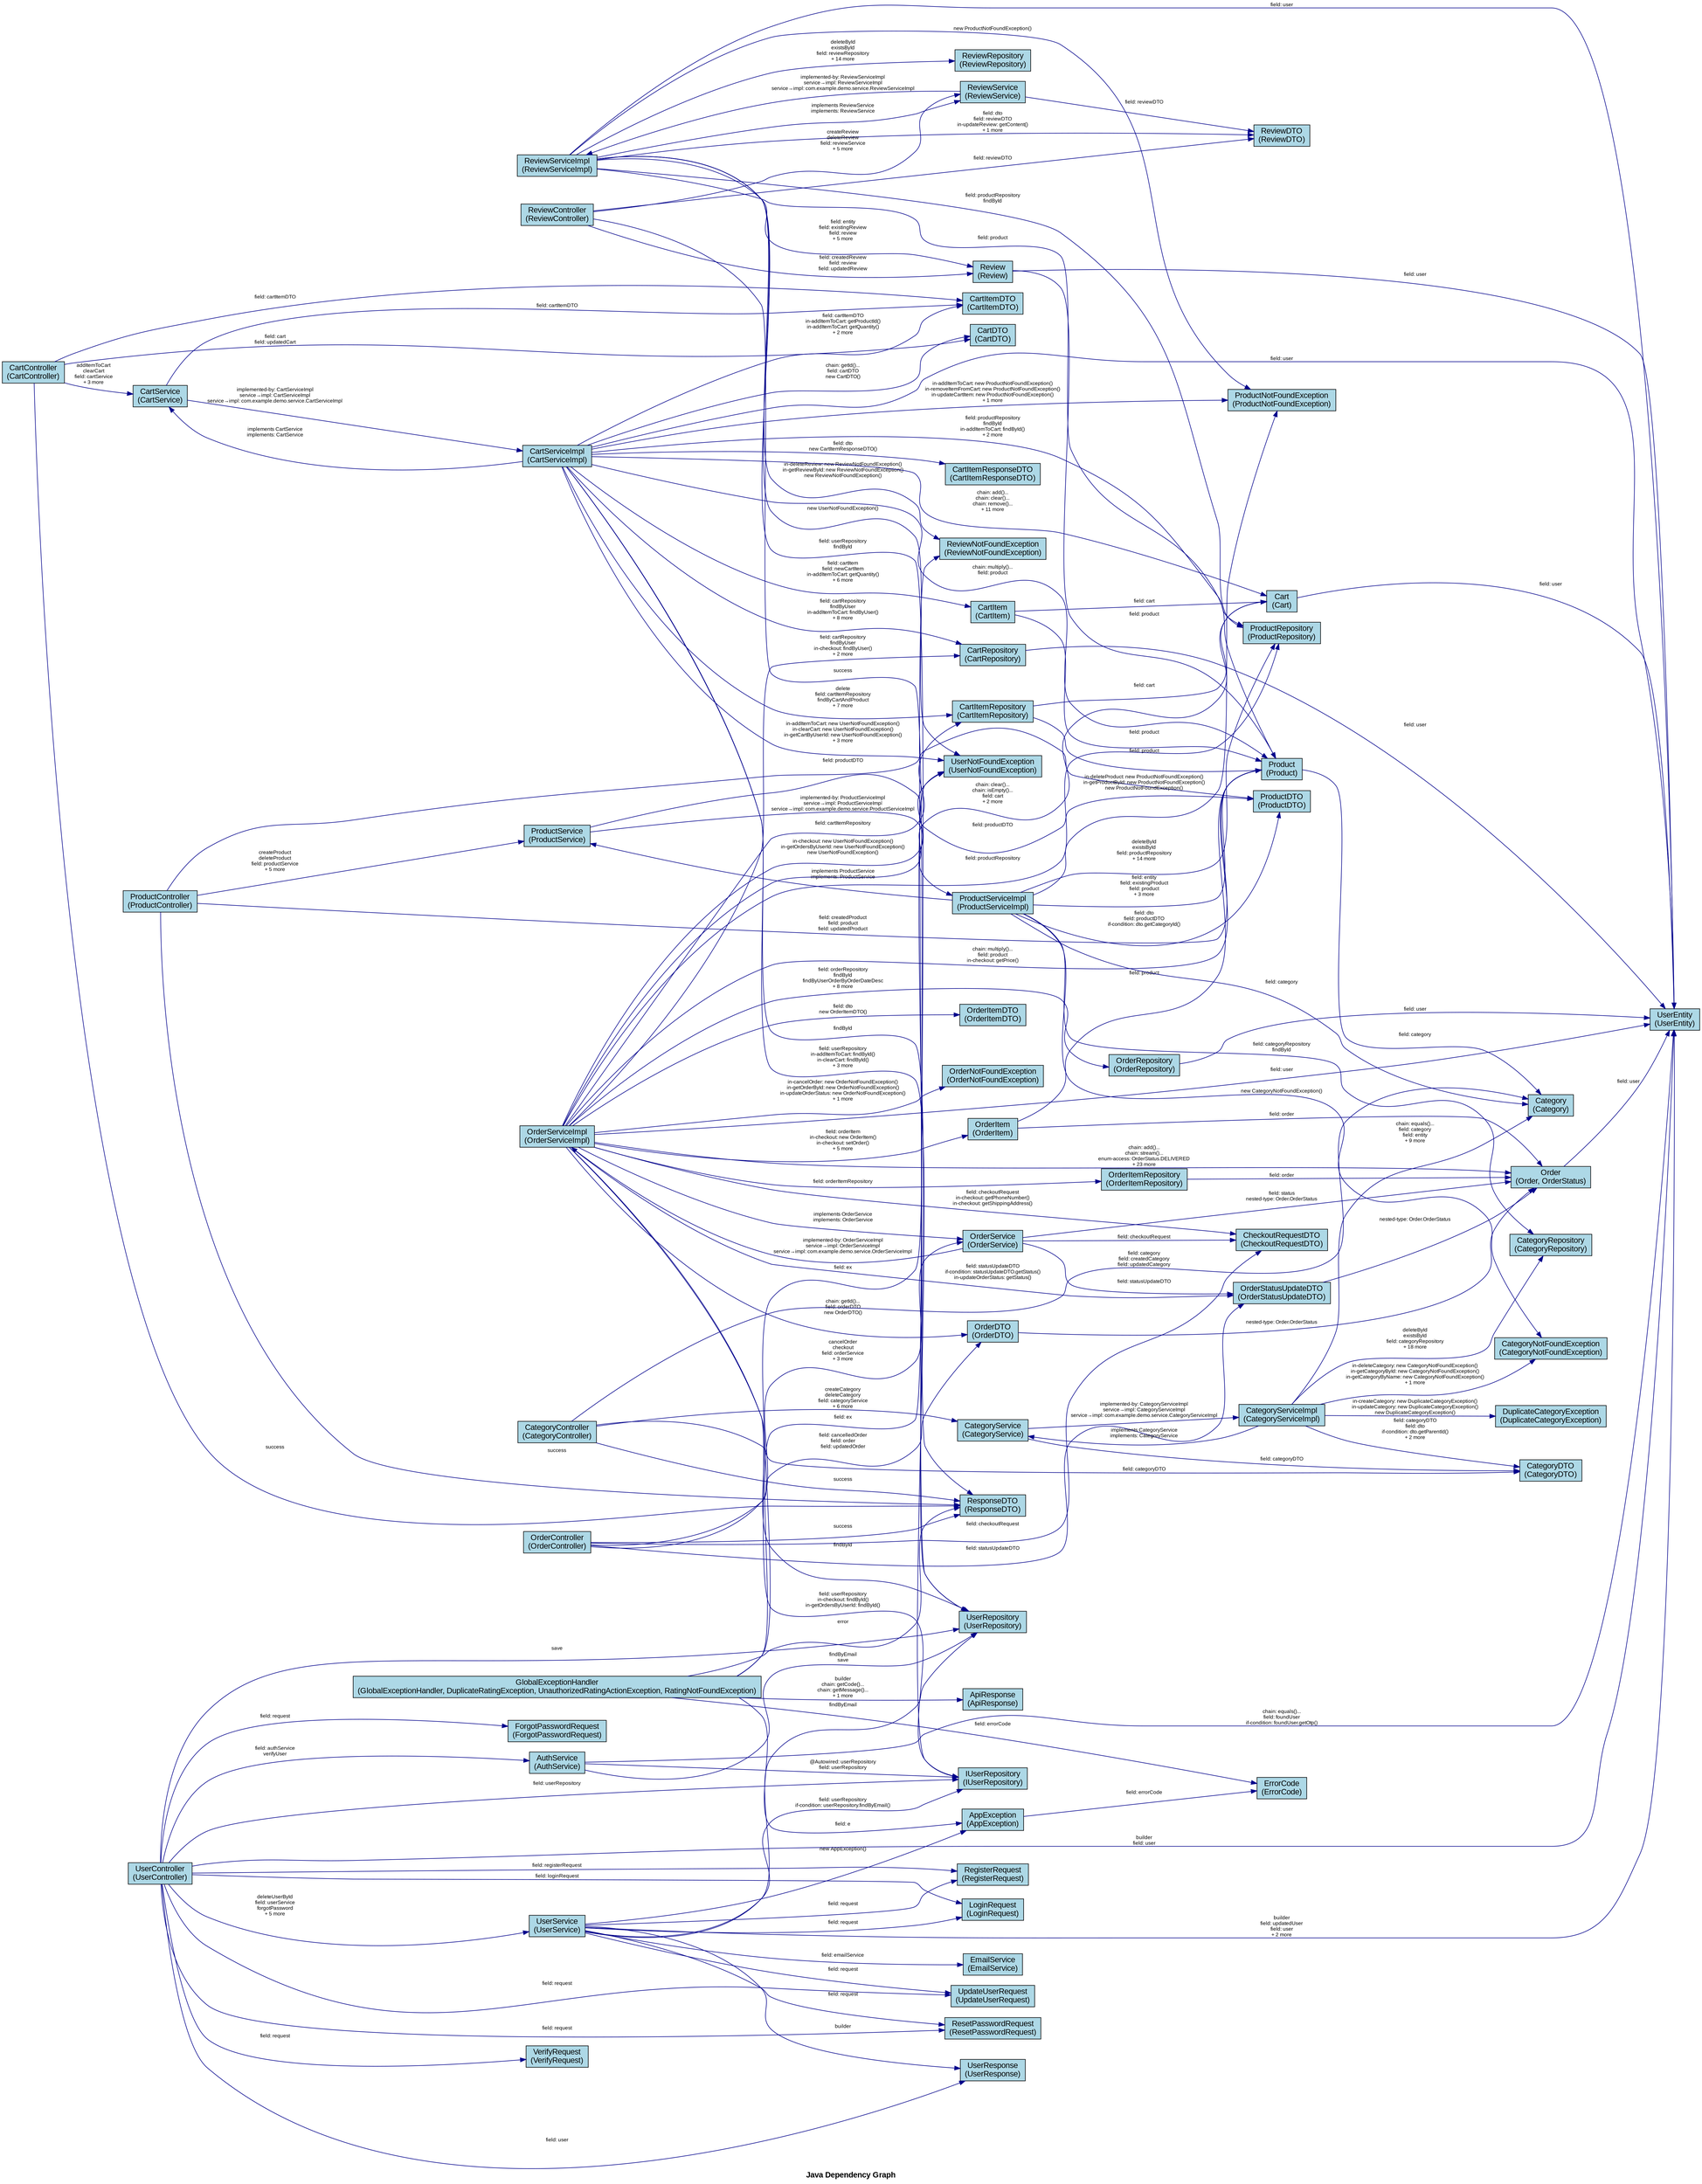 digraph JavaDependencies {
    rankdir=LR;
    node [shape=box, style=filled, fillcolor=lightblue, fontname="Arial"];
    edge [fontname="Arial", fontsize=9, color=darkblue];
    graph [fontname="Arial Bold", fontsize=14, label="Java Dependency Graph"];

    "ProductController" [label="ProductController\n(ProductController)", URL="javascript:showNodeInfo('ProductController')", fillcolor="lightblue"];
    "VerifyRequest" [label="VerifyRequest\n(VerifyRequest)", URL="javascript:showNodeInfo('VerifyRequest')", fillcolor="lightblue"];
    "ReviewServiceImpl" [label="ReviewServiceImpl\n(ReviewServiceImpl)", URL="javascript:showNodeInfo('ReviewServiceImpl')", fillcolor="lightblue"];
    "ApiResponse" [label="ApiResponse\n(ApiResponse)", URL="javascript:showNodeInfo('ApiResponse')", fillcolor="lightblue"];
    "CategoryDTO" [label="CategoryDTO\n(CategoryDTO)", URL="javascript:showNodeInfo('CategoryDTO')", fillcolor="lightblue"];
    "EmailService" [label="EmailService\n(EmailService)", URL="javascript:showNodeInfo('EmailService')", fillcolor="lightblue"];
    "ReviewDTO" [label="ReviewDTO\n(ReviewDTO)", URL="javascript:showNodeInfo('ReviewDTO')", fillcolor="lightblue"];
    "CartController" [label="CartController\n(CartController)", URL="javascript:showNodeInfo('CartController')", fillcolor="lightblue"];
    "CartServiceImpl" [label="CartServiceImpl\n(CartServiceImpl)", URL="javascript:showNodeInfo('CartServiceImpl')", fillcolor="lightblue"];
    "CartDTO" [label="CartDTO\n(CartDTO)", URL="javascript:showNodeInfo('CartDTO')", fillcolor="lightblue"];
    "CartRepository" [label="CartRepository\n(CartRepository)", URL="javascript:showNodeInfo('CartRepository')", fillcolor="lightblue"];
    "CartItem" [label="CartItem\n(CartItem)", URL="javascript:showNodeInfo('CartItem')", fillcolor="lightblue"];
    "OrderRepository" [label="OrderRepository\n(OrderRepository)", URL="javascript:showNodeInfo('OrderRepository')", fillcolor="lightblue"];
    "CartItemDTO" [label="CartItemDTO\n(CartItemDTO)", URL="javascript:showNodeInfo('CartItemDTO')", fillcolor="lightblue"];
    "ProductDTO" [label="ProductDTO\n(ProductDTO)", URL="javascript:showNodeInfo('ProductDTO')", fillcolor="lightblue"];
    "UserService" [label="UserService\n(UserService)", URL="javascript:showNodeInfo('UserService')", fillcolor="lightblue"];
    "OrderItem" [label="OrderItem\n(OrderItem)", URL="javascript:showNodeInfo('OrderItem')", fillcolor="lightblue"];
    "UpdateUserRequest" [label="UpdateUserRequest\n(UpdateUserRequest)", URL="javascript:showNodeInfo('UpdateUserRequest')", fillcolor="lightblue"];
    "ProductServiceImpl" [label="ProductServiceImpl\n(ProductServiceImpl)", URL="javascript:showNodeInfo('ProductServiceImpl')", fillcolor="lightblue"];
    "ForgotPasswordRequest" [label="ForgotPasswordRequest\n(ForgotPasswordRequest)", URL="javascript:showNodeInfo('ForgotPasswordRequest')", fillcolor="lightblue"];
    "ProductService" [label="ProductService\n(ProductService)", URL="javascript:showNodeInfo('ProductService')", fillcolor="lightblue"];
    "CheckoutRequestDTO" [label="CheckoutRequestDTO\n(CheckoutRequestDTO)", URL="javascript:showNodeInfo('CheckoutRequestDTO')", fillcolor="lightblue"];
    "AuthService" [label="AuthService\n(AuthService)", URL="javascript:showNodeInfo('AuthService')", fillcolor="lightblue"];
    "ProductRepository" [label="ProductRepository\n(ProductRepository)", URL="javascript:showNodeInfo('ProductRepository')", fillcolor="lightblue"];
    "OrderDTO" [label="OrderDTO\n(OrderDTO)", URL="javascript:showNodeInfo('OrderDTO')", fillcolor="lightblue"];
    "CartItemRepository" [label="CartItemRepository\n(CartItemRepository)", URL="javascript:showNodeInfo('CartItemRepository')", fillcolor="lightblue"];
    "ResponseDTO" [label="ResponseDTO\n(ResponseDTO)", URL="javascript:showNodeInfo('ResponseDTO')", fillcolor="lightblue"];
    "ProductNotFoundException" [label="ProductNotFoundException\n(ProductNotFoundException)", URL="javascript:showNodeInfo('ProductNotFoundException')", fillcolor="lightblue"];
    "OrderItemDTO" [label="OrderItemDTO\n(OrderItemDTO)", URL="javascript:showNodeInfo('OrderItemDTO')", fillcolor="lightblue"];
    "Review" [label="Review\n(Review)", URL="javascript:showNodeInfo('Review')", fillcolor="lightblue"];
    "GlobalExceptionHandler" [label="GlobalExceptionHandler\n(GlobalExceptionHandler, DuplicateRatingException, UnauthorizedRatingActionException, RatingNotFoundException)", URL="javascript:showNodeInfo('GlobalExceptionHandler')", fillcolor="lightblue"];
    "UserNotFoundException" [label="UserNotFoundException\n(UserNotFoundException)", URL="javascript:showNodeInfo('UserNotFoundException')", fillcolor="lightblue"];
    "OrderServiceImpl" [label="OrderServiceImpl\n(OrderServiceImpl)", URL="javascript:showNodeInfo('OrderServiceImpl')", fillcolor="lightblue"];
    "ReviewRepository" [label="ReviewRepository\n(ReviewRepository)", URL="javascript:showNodeInfo('ReviewRepository')", fillcolor="lightblue"];
    "Category" [label="Category\n(Category)", URL="javascript:showNodeInfo('Category')", fillcolor="lightblue"];
    "Order" [label="Order\n(Order, OrderStatus)", URL="javascript:showNodeInfo('Order')", fillcolor="lightblue"];
    "OrderNotFoundException" [label="OrderNotFoundException\n(OrderNotFoundException)", URL="javascript:showNodeInfo('OrderNotFoundException')", fillcolor="lightblue"];
    "ReviewNotFoundException" [label="ReviewNotFoundException\n(ReviewNotFoundException)", URL="javascript:showNodeInfo('ReviewNotFoundException')", fillcolor="lightblue"];
    "ErrorCode" [label="ErrorCode\n(ErrorCode)", URL="javascript:showNodeInfo('ErrorCode')", fillcolor="lightblue"];
    "DuplicateCategoryException" [label="DuplicateCategoryException\n(DuplicateCategoryException)", URL="javascript:showNodeInfo('DuplicateCategoryException')", fillcolor="lightblue"];
    "CategoryService" [label="CategoryService\n(CategoryService)", URL="javascript:showNodeInfo('CategoryService')", fillcolor="lightblue"];
    "IUserRepository" [label="IUserRepository\n(IUserRepository)", URL="javascript:showNodeInfo('IUserRepository')", fillcolor="lightblue"];
    "CartItemResponseDTO" [label="CartItemResponseDTO\n(CartItemResponseDTO)", URL="javascript:showNodeInfo('CartItemResponseDTO')", fillcolor="lightblue"];
    "ReviewService" [label="ReviewService\n(ReviewService)", URL="javascript:showNodeInfo('ReviewService')", fillcolor="lightblue"];
    "OrderStatusUpdateDTO" [label="OrderStatusUpdateDTO\n(OrderStatusUpdateDTO)", URL="javascript:showNodeInfo('OrderStatusUpdateDTO')", fillcolor="lightblue"];
    "RegisterRequest" [label="RegisterRequest\n(RegisterRequest)", URL="javascript:showNodeInfo('RegisterRequest')", fillcolor="lightblue"];
    "Cart" [label="Cart\n(Cart)", URL="javascript:showNodeInfo('Cart')", fillcolor="lightblue"];
    "ReviewController" [label="ReviewController\n(ReviewController)", URL="javascript:showNodeInfo('ReviewController')", fillcolor="lightblue"];
    "Product" [label="Product\n(Product)", URL="javascript:showNodeInfo('Product')", fillcolor="lightblue"];
    "UserEntity" [label="UserEntity\n(UserEntity)", URL="javascript:showNodeInfo('UserEntity')", fillcolor="lightblue"];
    "LoginRequest" [label="LoginRequest\n(LoginRequest)", URL="javascript:showNodeInfo('LoginRequest')", fillcolor="lightblue"];
    "OrderController" [label="OrderController\n(OrderController)", URL="javascript:showNodeInfo('OrderController')", fillcolor="lightblue"];
    "CategoryController" [label="CategoryController\n(CategoryController)", URL="javascript:showNodeInfo('CategoryController')", fillcolor="lightblue"];
    "CategoryServiceImpl" [label="CategoryServiceImpl\n(CategoryServiceImpl)", URL="javascript:showNodeInfo('CategoryServiceImpl')", fillcolor="lightblue"];
    "ResetPasswordRequest" [label="ResetPasswordRequest\n(ResetPasswordRequest)", URL="javascript:showNodeInfo('ResetPasswordRequest')", fillcolor="lightblue"];
    "OrderItemRepository" [label="OrderItemRepository\n(OrderItemRepository)", URL="javascript:showNodeInfo('OrderItemRepository')", fillcolor="lightblue"];
    "CategoryNotFoundException" [label="CategoryNotFoundException\n(CategoryNotFoundException)", URL="javascript:showNodeInfo('CategoryNotFoundException')", fillcolor="lightblue"];
    "UserController" [label="UserController\n(UserController)", URL="javascript:showNodeInfo('UserController')", fillcolor="lightblue"];
    "CartService" [label="CartService\n(CartService)", URL="javascript:showNodeInfo('CartService')", fillcolor="lightblue"];
    "OrderService" [label="OrderService\n(OrderService)", URL="javascript:showNodeInfo('OrderService')", fillcolor="lightblue"];
    "UserResponse" [label="UserResponse\n(UserResponse)", URL="javascript:showNodeInfo('UserResponse')", fillcolor="lightblue"];
    "AppException" [label="AppException\n(AppException)", URL="javascript:showNodeInfo('AppException')", fillcolor="lightblue"];
    "CategoryRepository" [label="CategoryRepository\n(CategoryRepository)", URL="javascript:showNodeInfo('CategoryRepository')", fillcolor="lightblue"];
    "UserRepository" [label="UserRepository\n(UserRepository)", URL="javascript:showNodeInfo('UserRepository')", fillcolor="lightblue"];

    // Dependencies with method calls
    "CartController" -> "ResponseDTO" [label="success", URL="javascript:showEdgeInfo('CartController', 'ResponseDTO')"];
    "CartController" -> "CartService" [label="addItemToCart\nclearCart\nfield: cartService\n+ 3 more", URL="javascript:showEdgeInfo('CartController', 'CartService')"];
    "CartController" -> "CartDTO" [label="field: cart\nfield: updatedCart", URL="javascript:showEdgeInfo('CartController', 'CartDTO')"];
    "CartController" -> "CartItemDTO" [label="field: cartItemDTO", URL="javascript:showEdgeInfo('CartController', 'CartItemDTO')"];
    "CategoryController" -> "ResponseDTO" [label="success", URL="javascript:showEdgeInfo('CategoryController', 'ResponseDTO')"];
    "CategoryController" -> "CategoryService" [label="createCategory\ndeleteCategory\nfield: categoryService\n+ 6 more", URL="javascript:showEdgeInfo('CategoryController', 'CategoryService')"];
    "CategoryController" -> "Category" [label="field: category\nfield: createdCategory\nfield: updatedCategory", URL="javascript:showEdgeInfo('CategoryController', 'Category')"];
    "CategoryController" -> "CategoryDTO" [label="field: categoryDTO", URL="javascript:showEdgeInfo('CategoryController', 'CategoryDTO')"];
    "OrderController" -> "ResponseDTO" [label="success", URL="javascript:showEdgeInfo('OrderController', 'ResponseDTO')"];
    "OrderController" -> "OrderService" [label="cancelOrder\ncheckout\nfield: orderService\n+ 3 more", URL="javascript:showEdgeInfo('OrderController', 'OrderService')"];
    "OrderController" -> "OrderDTO" [label="field: cancelledOrder\nfield: order\nfield: updatedOrder", URL="javascript:showEdgeInfo('OrderController', 'OrderDTO')"];
    "OrderController" -> "CheckoutRequestDTO" [label="field: checkoutRequest", URL="javascript:showEdgeInfo('OrderController', 'CheckoutRequestDTO')"];
    "OrderController" -> "OrderStatusUpdateDTO" [label="field: statusUpdateDTO", URL="javascript:showEdgeInfo('OrderController', 'OrderStatusUpdateDTO')"];
    "ProductController" -> "ResponseDTO" [label="success", URL="javascript:showEdgeInfo('ProductController', 'ResponseDTO')"];
    "ProductController" -> "ProductService" [label="createProduct\ndeleteProduct\nfield: productService\n+ 5 more", URL="javascript:showEdgeInfo('ProductController', 'ProductService')"];
    "ProductController" -> "Product" [label="field: createdProduct\nfield: product\nfield: updatedProduct", URL="javascript:showEdgeInfo('ProductController', 'Product')"];
    "ProductController" -> "ProductDTO" [label="field: productDTO", URL="javascript:showEdgeInfo('ProductController', 'ProductDTO')"];
    "ReviewController" -> "ResponseDTO" [label="success", URL="javascript:showEdgeInfo('ReviewController', 'ResponseDTO')"];
    "ReviewController" -> "ReviewService" [label="createReview\ndeleteReview\nfield: reviewService\n+ 5 more", URL="javascript:showEdgeInfo('ReviewController', 'ReviewService')"];
    "ReviewController" -> "Review" [label="field: createdReview\nfield: review\nfield: updatedReview", URL="javascript:showEdgeInfo('ReviewController', 'Review')"];
    "ReviewController" -> "ReviewDTO" [label="field: reviewDTO", URL="javascript:showEdgeInfo('ReviewController', 'ReviewDTO')"];
    "UserController" -> "UserEntity" [label="builder\nfield: user", URL="javascript:showEdgeInfo('UserController', 'UserEntity')"];
    "UserController" -> "UserRepository" [label="save", URL="javascript:showEdgeInfo('UserController', 'UserRepository')"];
    "UserController" -> "UserService" [label="deleteUserById\nfield: userService\nforgotPassword\n+ 5 more", URL="javascript:showEdgeInfo('UserController', 'UserService')"];
    "UserController" -> "AuthService" [label="field: authService\nverifyUser", URL="javascript:showEdgeInfo('UserController', 'AuthService')"];
    "UserController" -> "IUserRepository" [label="field: userRepository", URL="javascript:showEdgeInfo('UserController', 'IUserRepository')"];
    "UserController" -> "UserResponse" [label="field: user", URL="javascript:showEdgeInfo('UserController', 'UserResponse')"];
    "UserController" -> "RegisterRequest" [label="field: registerRequest", URL="javascript:showEdgeInfo('UserController', 'RegisterRequest')"];
    "UserController" -> "LoginRequest" [label="field: loginRequest", URL="javascript:showEdgeInfo('UserController', 'LoginRequest')"];
    "UserController" -> "VerifyRequest" [label="field: request", URL="javascript:showEdgeInfo('UserController', 'VerifyRequest')"];
    "UserController" -> "ForgotPasswordRequest" [label="field: request", URL="javascript:showEdgeInfo('UserController', 'ForgotPasswordRequest')"];
    "UserController" -> "ResetPasswordRequest" [label="field: request", URL="javascript:showEdgeInfo('UserController', 'ResetPasswordRequest')"];
    "UserController" -> "UpdateUserRequest" [label="field: request", URL="javascript:showEdgeInfo('UserController', 'UpdateUserRequest')"];
    "GlobalExceptionHandler" -> "ApiResponse" [label="builder\nchain: getCode()...\nchain: getMessage()...\n+ 1 more", URL="javascript:showEdgeInfo('GlobalExceptionHandler', 'ApiResponse')"];
    "GlobalExceptionHandler" -> "ResponseDTO" [label="error", URL="javascript:showEdgeInfo('GlobalExceptionHandler', 'ResponseDTO')"];
    "GlobalExceptionHandler" -> "ErrorCode" [label="field: errorCode", URL="javascript:showEdgeInfo('GlobalExceptionHandler', 'ErrorCode')"];
    "GlobalExceptionHandler" -> "AppException" [label="field: e", URL="javascript:showEdgeInfo('GlobalExceptionHandler', 'AppException')"];
    "GlobalExceptionHandler" -> "UserNotFoundException" [label="field: ex", URL="javascript:showEdgeInfo('GlobalExceptionHandler', 'UserNotFoundException')"];
    "GlobalExceptionHandler" -> "ReviewNotFoundException" [label="field: ex", URL="javascript:showEdgeInfo('GlobalExceptionHandler', 'ReviewNotFoundException')"];
    "AuthService" -> "UserRepository" [label="findByEmail\nsave", URL="javascript:showEdgeInfo('AuthService', 'UserRepository')"];
    "AuthService" -> "IUserRepository" [label="@Autowired: userRepository\nfield: userRepository", URL="javascript:showEdgeInfo('AuthService', 'IUserRepository')"];
    "AuthService" -> "UserEntity" [label="chain: equals()...\nfield: foundUser\nif-condition: foundUser.getOtp()", URL="javascript:showEdgeInfo('AuthService', 'UserEntity')"];
    "CartServiceImpl" -> "UserRepository" [label="findById", URL="javascript:showEdgeInfo('CartServiceImpl', 'UserRepository')"];
    "CartServiceImpl" -> "CartRepository" [label="field: cartRepository\nfindByUser\nin-addItemToCart: findByUser()\n+ 8 more", URL="javascript:showEdgeInfo('CartServiceImpl', 'CartRepository')"];
    "CartServiceImpl" -> "ProductRepository" [label="field: productRepository\nfindById\nin-addItemToCart: findById()\n+ 2 more", URL="javascript:showEdgeInfo('CartServiceImpl', 'ProductRepository')"];
    "CartServiceImpl" -> "CartItemRepository" [label="delete\nfield: cartItemRepository\nfindByCartAndProduct\n+ 7 more", URL="javascript:showEdgeInfo('CartServiceImpl', 'CartItemRepository')"];
    "CartServiceImpl" -> "UserNotFoundException" [label="in-addItemToCart: new UserNotFoundException()\nin-clearCart: new UserNotFoundException()\nin-getCartByUserId: new UserNotFoundException()\n+ 3 more", URL="javascript:showEdgeInfo('CartServiceImpl', 'UserNotFoundException')"];
    "CartServiceImpl" -> "Cart" [label="chain: add()...\nchain: clear()...\nchain: remove()...\n+ 11 more", URL="javascript:showEdgeInfo('CartServiceImpl', 'Cart')"];
    "CartServiceImpl" -> "ProductNotFoundException" [label="in-addItemToCart: new ProductNotFoundException()\nin-removeItemFromCart: new ProductNotFoundException()\nin-updateCartItem: new ProductNotFoundException()\n+ 1 more", URL="javascript:showEdgeInfo('CartServiceImpl', 'ProductNotFoundException')"];
    "CartServiceImpl" -> "CartItem" [label="field: cartItem\nfield: newCartItem\nin-addItemToCart: getQuantity()\n+ 6 more", URL="javascript:showEdgeInfo('CartServiceImpl', 'CartItem')"];
    "CartServiceImpl" -> "CartDTO" [label="chain: getId()...\nfield: cartDTO\nnew CartDTO()", URL="javascript:showEdgeInfo('CartServiceImpl', 'CartDTO')"];
    "CartServiceImpl" -> "CartItemResponseDTO" [label="field: dto\nnew CartItemResponseDTO()", URL="javascript:showEdgeInfo('CartServiceImpl', 'CartItemResponseDTO')"];
    "CartServiceImpl" -> "CartService" [label="implements CartService\nimplements: CartService", URL="javascript:showEdgeInfo('CartServiceImpl', 'CartService')"];
    "CartServiceImpl" -> "IUserRepository" [label="field: userRepository\nin-addItemToCart: findById()\nin-clearCart: findById()\n+ 3 more", URL="javascript:showEdgeInfo('CartServiceImpl', 'IUserRepository')"];
    "CartServiceImpl" -> "UserEntity" [label="field: user", URL="javascript:showEdgeInfo('CartServiceImpl', 'UserEntity')"];
    "CartServiceImpl" -> "Product" [label="chain: multiply()...\nfield: product", URL="javascript:showEdgeInfo('CartServiceImpl', 'Product')"];
    "CartServiceImpl" -> "CartItemDTO" [label="field: cartItemDTO\nin-addItemToCart: getProductId()\nin-addItemToCart: getQuantity()\n+ 2 more", URL="javascript:showEdgeInfo('CartServiceImpl', 'CartItemDTO')"];
    "CategoryServiceImpl" -> "CategoryRepository" [label="deleteById\nexistsById\nfield: categoryRepository\n+ 18 more", URL="javascript:showEdgeInfo('CategoryServiceImpl', 'CategoryRepository')"];
    "CategoryServiceImpl" -> "CategoryNotFoundException" [label="in-deleteCategory: new CategoryNotFoundException()\nin-getCategoryById: new CategoryNotFoundException()\nin-getCategoryByName: new CategoryNotFoundException()\n+ 1 more", URL="javascript:showEdgeInfo('CategoryServiceImpl', 'CategoryNotFoundException')"];
    "CategoryServiceImpl" -> "DuplicateCategoryException" [label="in-createCategory: new DuplicateCategoryException()\nin-updateCategory: new DuplicateCategoryException()\nnew DuplicateCategoryException()", URL="javascript:showEdgeInfo('CategoryServiceImpl', 'DuplicateCategoryException')"];
    "CategoryServiceImpl" -> "Category" [label="chain: equals()...\nfield: category\nfield: entity\n+ 9 more", URL="javascript:showEdgeInfo('CategoryServiceImpl', 'Category')"];
    "CategoryServiceImpl" -> "CategoryService" [label="implements CategoryService\nimplements: CategoryService", URL="javascript:showEdgeInfo('CategoryServiceImpl', 'CategoryService')"];
    "CategoryServiceImpl" -> "CategoryDTO" [label="field: categoryDTO\nfield: dto\nif-condition: dto.getParentId()\n+ 2 more", URL="javascript:showEdgeInfo('CategoryServiceImpl', 'CategoryDTO')"];
    "OrderServiceImpl" -> "UserRepository" [label="findById", URL="javascript:showEdgeInfo('OrderServiceImpl', 'UserRepository')"];
    "OrderServiceImpl" -> "CartRepository" [label="field: cartRepository\nfindByUser\nin-checkout: findByUser()\n+ 2 more", URL="javascript:showEdgeInfo('OrderServiceImpl', 'CartRepository')"];
    "OrderServiceImpl" -> "OrderRepository" [label="field: orderRepository\nfindById\nfindByUserOrderByOrderDateDesc\n+ 8 more", URL="javascript:showEdgeInfo('OrderServiceImpl', 'OrderRepository')"];
    "OrderServiceImpl" -> "UserNotFoundException" [label="in-checkout: new UserNotFoundException()\nin-getOrdersByUserId: new UserNotFoundException()\nnew UserNotFoundException()", URL="javascript:showEdgeInfo('OrderServiceImpl', 'UserNotFoundException')"];
    "OrderServiceImpl" -> "Order" [label="chain: add()...\nchain: stream()...\nenum-access: OrderStatus.DELIVERED\n+ 23 more", URL="javascript:showEdgeInfo('OrderServiceImpl', 'Order')"];
    "OrderServiceImpl" -> "OrderItem" [label="field: orderItem\nin-checkout: new OrderItem()\nin-checkout: setOrder()\n+ 5 more", URL="javascript:showEdgeInfo('OrderServiceImpl', 'OrderItem')"];
    "OrderServiceImpl" -> "OrderNotFoundException" [label="in-cancelOrder: new OrderNotFoundException()\nin-getOrderById: new OrderNotFoundException()\nin-updateOrderStatus: new OrderNotFoundException()\n+ 1 more", URL="javascript:showEdgeInfo('OrderServiceImpl', 'OrderNotFoundException')"];
    "OrderServiceImpl" -> "OrderDTO" [label="chain: getId()...\nfield: orderDTO\nnew OrderDTO()", URL="javascript:showEdgeInfo('OrderServiceImpl', 'OrderDTO')"];
    "OrderServiceImpl" -> "OrderItemDTO" [label="field: dto\nnew OrderItemDTO()", URL="javascript:showEdgeInfo('OrderServiceImpl', 'OrderItemDTO')"];
    "OrderServiceImpl" -> "OrderService" [label="implements OrderService\nimplements: OrderService", URL="javascript:showEdgeInfo('OrderServiceImpl', 'OrderService')"];
    "OrderServiceImpl" -> "OrderItemRepository" [label="field: orderItemRepository", URL="javascript:showEdgeInfo('OrderServiceImpl', 'OrderItemRepository')"];
    "OrderServiceImpl" -> "CartItemRepository" [label="field: cartItemRepository", URL="javascript:showEdgeInfo('OrderServiceImpl', 'CartItemRepository')"];
    "OrderServiceImpl" -> "IUserRepository" [label="field: userRepository\nin-checkout: findById()\nin-getOrdersByUserId: findById()", URL="javascript:showEdgeInfo('OrderServiceImpl', 'IUserRepository')"];
    "OrderServiceImpl" -> "ProductRepository" [label="field: productRepository", URL="javascript:showEdgeInfo('OrderServiceImpl', 'ProductRepository')"];
    "OrderServiceImpl" -> "UserEntity" [label="field: user", URL="javascript:showEdgeInfo('OrderServiceImpl', 'UserEntity')"];
    "OrderServiceImpl" -> "Cart" [label="chain: clear()...\nchain: isEmpty()...\nfield: cart\n+ 2 more", URL="javascript:showEdgeInfo('OrderServiceImpl', 'Cart')"];
    "OrderServiceImpl" -> "Product" [label="chain: multiply()...\nfield: product\nin-checkout: getPrice()", URL="javascript:showEdgeInfo('OrderServiceImpl', 'Product')"];
    "OrderServiceImpl" -> "CheckoutRequestDTO" [label="field: checkoutRequest\nin-checkout: getPhoneNumber()\nin-checkout: getShippingAddress()", URL="javascript:showEdgeInfo('OrderServiceImpl', 'CheckoutRequestDTO')"];
    "OrderServiceImpl" -> "OrderStatusUpdateDTO" [label="field: statusUpdateDTO\nif-condition: statusUpdateDTO.getStatus()\nin-updateOrderStatus: getStatus()", URL="javascript:showEdgeInfo('OrderServiceImpl', 'OrderStatusUpdateDTO')"];
    "ProductServiceImpl" -> "ProductRepository" [label="deleteById\nexistsById\nfield: productRepository\n+ 14 more", URL="javascript:showEdgeInfo('ProductServiceImpl', 'ProductRepository')"];
    "ProductServiceImpl" -> "CategoryRepository" [label="field: categoryRepository\nfindById", URL="javascript:showEdgeInfo('ProductServiceImpl', 'CategoryRepository')"];
    "ProductServiceImpl" -> "ProductNotFoundException" [label="in-deleteProduct: new ProductNotFoundException()\nin-getProductById: new ProductNotFoundException()\nnew ProductNotFoundException()", URL="javascript:showEdgeInfo('ProductServiceImpl', 'ProductNotFoundException')"];
    "ProductServiceImpl" -> "Product" [label="field: entity\nfield: existingProduct\nfield: product\n+ 3 more", URL="javascript:showEdgeInfo('ProductServiceImpl', 'Product')"];
    "ProductServiceImpl" -> "CategoryNotFoundException" [label="new CategoryNotFoundException()", URL="javascript:showEdgeInfo('ProductServiceImpl', 'CategoryNotFoundException')"];
    "ProductServiceImpl" -> "ProductService" [label="implements ProductService\nimplements: ProductService", URL="javascript:showEdgeInfo('ProductServiceImpl', 'ProductService')"];
    "ProductServiceImpl" -> "Category" [label="field: category", URL="javascript:showEdgeInfo('ProductServiceImpl', 'Category')"];
    "ProductServiceImpl" -> "ProductDTO" [label="field: dto\nfield: productDTO\nif-condition: dto.getCategoryId()", URL="javascript:showEdgeInfo('ProductServiceImpl', 'ProductDTO')"];
    "ReviewServiceImpl" -> "ReviewRepository" [label="deleteById\nexistsById\nfield: reviewRepository\n+ 14 more", URL="javascript:showEdgeInfo('ReviewServiceImpl', 'ReviewRepository')"];
    "ReviewServiceImpl" -> "ProductRepository" [label="field: productRepository\nfindById", URL="javascript:showEdgeInfo('ReviewServiceImpl', 'ProductRepository')"];
    "ReviewServiceImpl" -> "UserRepository" [label="field: userRepository\nfindById", URL="javascript:showEdgeInfo('ReviewServiceImpl', 'UserRepository')"];
    "ReviewServiceImpl" -> "ReviewNotFoundException" [label="in-deleteReview: new ReviewNotFoundException()\nin-getReviewById: new ReviewNotFoundException()\nnew ReviewNotFoundException()", URL="javascript:showEdgeInfo('ReviewServiceImpl', 'ReviewNotFoundException')"];
    "ReviewServiceImpl" -> "Review" [label="field: entity\nfield: existingReview\nfield: review\n+ 5 more", URL="javascript:showEdgeInfo('ReviewServiceImpl', 'Review')"];
    "ReviewServiceImpl" -> "ProductNotFoundException" [label="new ProductNotFoundException()", URL="javascript:showEdgeInfo('ReviewServiceImpl', 'ProductNotFoundException')"];
    "ReviewServiceImpl" -> "UserNotFoundException" [label="new UserNotFoundException()", URL="javascript:showEdgeInfo('ReviewServiceImpl', 'UserNotFoundException')"];
    "ReviewServiceImpl" -> "ReviewService" [label="implements ReviewService\nimplements: ReviewService", URL="javascript:showEdgeInfo('ReviewServiceImpl', 'ReviewService')"];
    "ReviewServiceImpl" -> "Product" [label="field: product", URL="javascript:showEdgeInfo('ReviewServiceImpl', 'Product')"];
    "ReviewServiceImpl" -> "UserEntity" [label="field: user", URL="javascript:showEdgeInfo('ReviewServiceImpl', 'UserEntity')"];
    "ReviewServiceImpl" -> "ReviewDTO" [label="field: dto\nfield: reviewDTO\nin-updateReview: getContent()\n+ 1 more", URL="javascript:showEdgeInfo('ReviewServiceImpl', 'ReviewDTO')"];
    "UserService" -> "UserResponse" [label="builder", URL="javascript:showEdgeInfo('UserService', 'UserResponse')"];
    "UserService" -> "UserEntity" [label="builder\nfield: updatedUser\nfield: user\n+ 2 more", URL="javascript:showEdgeInfo('UserService', 'UserEntity')"];
    "UserService" -> "UserRepository" [label="findByEmail", URL="javascript:showEdgeInfo('UserService', 'UserRepository')"];
    "UserService" -> "AppException" [label="new AppException()", URL="javascript:showEdgeInfo('UserService', 'AppException')"];
    "UserService" -> "IUserRepository" [label="field: userRepository\nif-condition: userRepository.findByEmail()", URL="javascript:showEdgeInfo('UserService', 'IUserRepository')"];
    "UserService" -> "EmailService" [label="field: emailService", URL="javascript:showEdgeInfo('UserService', 'EmailService')"];
    "UserService" -> "LoginRequest" [label="field: request", URL="javascript:showEdgeInfo('UserService', 'LoginRequest')"];
    "UserService" -> "RegisterRequest" [label="field: request", URL="javascript:showEdgeInfo('UserService', 'RegisterRequest')"];
    "UserService" -> "ResetPasswordRequest" [label="field: request", URL="javascript:showEdgeInfo('UserService', 'ResetPasswordRequest')"];
    "UserService" -> "UpdateUserRequest" [label="field: request", URL="javascript:showEdgeInfo('UserService', 'UpdateUserRequest')"];
    "OrderDTO" -> "Order" [label="nested-type: Order.OrderStatus", URL="javascript:showEdgeInfo('OrderDTO', 'Order')"];
    "OrderStatusUpdateDTO" -> "Order" [label="nested-type: Order.OrderStatus", URL="javascript:showEdgeInfo('OrderStatusUpdateDTO', 'Order')"];
    "Cart" -> "UserEntity" [label="field: user", URL="javascript:showEdgeInfo('Cart', 'UserEntity')"];
    "CartItem" -> "Cart" [label="field: cart", URL="javascript:showEdgeInfo('CartItem', 'Cart')"];
    "CartItem" -> "Product" [label="field: product", URL="javascript:showEdgeInfo('CartItem', 'Product')"];
    "Order" -> "UserEntity" [label="field: user", URL="javascript:showEdgeInfo('Order', 'UserEntity')"];
    "OrderItem" -> "Order" [label="field: order", URL="javascript:showEdgeInfo('OrderItem', 'Order')"];
    "OrderItem" -> "Product" [label="field: product", URL="javascript:showEdgeInfo('OrderItem', 'Product')"];
    "Product" -> "Category" [label="field: category", URL="javascript:showEdgeInfo('Product', 'Category')"];
    "Review" -> "Product" [label="field: product", URL="javascript:showEdgeInfo('Review', 'Product')"];
    "Review" -> "UserEntity" [label="field: user", URL="javascript:showEdgeInfo('Review', 'UserEntity')"];
    "AppException" -> "ErrorCode" [label="field: errorCode", URL="javascript:showEdgeInfo('AppException', 'ErrorCode')"];
    "CartItemRepository" -> "Cart" [label="field: cart", URL="javascript:showEdgeInfo('CartItemRepository', 'Cart')"];
    "CartItemRepository" -> "Product" [label="field: product", URL="javascript:showEdgeInfo('CartItemRepository', 'Product')"];
    "CartRepository" -> "UserEntity" [label="field: user", URL="javascript:showEdgeInfo('CartRepository', 'UserEntity')"];
    "OrderItemRepository" -> "Order" [label="field: order", URL="javascript:showEdgeInfo('OrderItemRepository', 'Order')"];
    "OrderRepository" -> "UserEntity" [label="field: user", URL="javascript:showEdgeInfo('OrderRepository', 'UserEntity')"];
    "CartService" -> "CartItemDTO" [label="field: cartItemDTO", URL="javascript:showEdgeInfo('CartService', 'CartItemDTO')"];
    "CartService" -> "CartServiceImpl" [label="implemented-by: CartServiceImpl\nservice→impl: CartServiceImpl\nservice→impl: com.example.demo.service.CartServiceImpl", URL="javascript:showEdgeInfo('CartService', 'CartServiceImpl')"];
    "CategoryService" -> "CategoryDTO" [label="field: categoryDTO", URL="javascript:showEdgeInfo('CategoryService', 'CategoryDTO')"];
    "CategoryService" -> "CategoryServiceImpl" [label="implemented-by: CategoryServiceImpl\nservice→impl: CategoryServiceImpl\nservice→impl: com.example.demo.service.CategoryServiceImpl", URL="javascript:showEdgeInfo('CategoryService', 'CategoryServiceImpl')"];
    "OrderService" -> "CheckoutRequestDTO" [label="field: checkoutRequest", URL="javascript:showEdgeInfo('OrderService', 'CheckoutRequestDTO')"];
    "OrderService" -> "OrderStatusUpdateDTO" [label="field: statusUpdateDTO", URL="javascript:showEdgeInfo('OrderService', 'OrderStatusUpdateDTO')"];
    "OrderService" -> "Order" [label="field: status\nnested-type: Order.OrderStatus", URL="javascript:showEdgeInfo('OrderService', 'Order')"];
    "OrderService" -> "OrderServiceImpl" [label="implemented-by: OrderServiceImpl\nservice→impl: OrderServiceImpl\nservice→impl: com.example.demo.service.OrderServiceImpl", URL="javascript:showEdgeInfo('OrderService', 'OrderServiceImpl')"];
    "ProductService" -> "ProductDTO" [label="field: productDTO", URL="javascript:showEdgeInfo('ProductService', 'ProductDTO')"];
    "ProductService" -> "ProductServiceImpl" [label="implemented-by: ProductServiceImpl\nservice→impl: ProductServiceImpl\nservice→impl: com.example.demo.service.ProductServiceImpl", URL="javascript:showEdgeInfo('ProductService', 'ProductServiceImpl')"];
    "ReviewService" -> "ReviewDTO" [label="field: reviewDTO", URL="javascript:showEdgeInfo('ReviewService', 'ReviewDTO')"];
    "ReviewService" -> "ReviewServiceImpl" [label="implemented-by: ReviewServiceImpl\nservice→impl: ReviewServiceImpl\nservice→impl: com.example.demo.service.ReviewServiceImpl", URL="javascript:showEdgeInfo('ReviewService', 'ReviewServiceImpl')"];
}